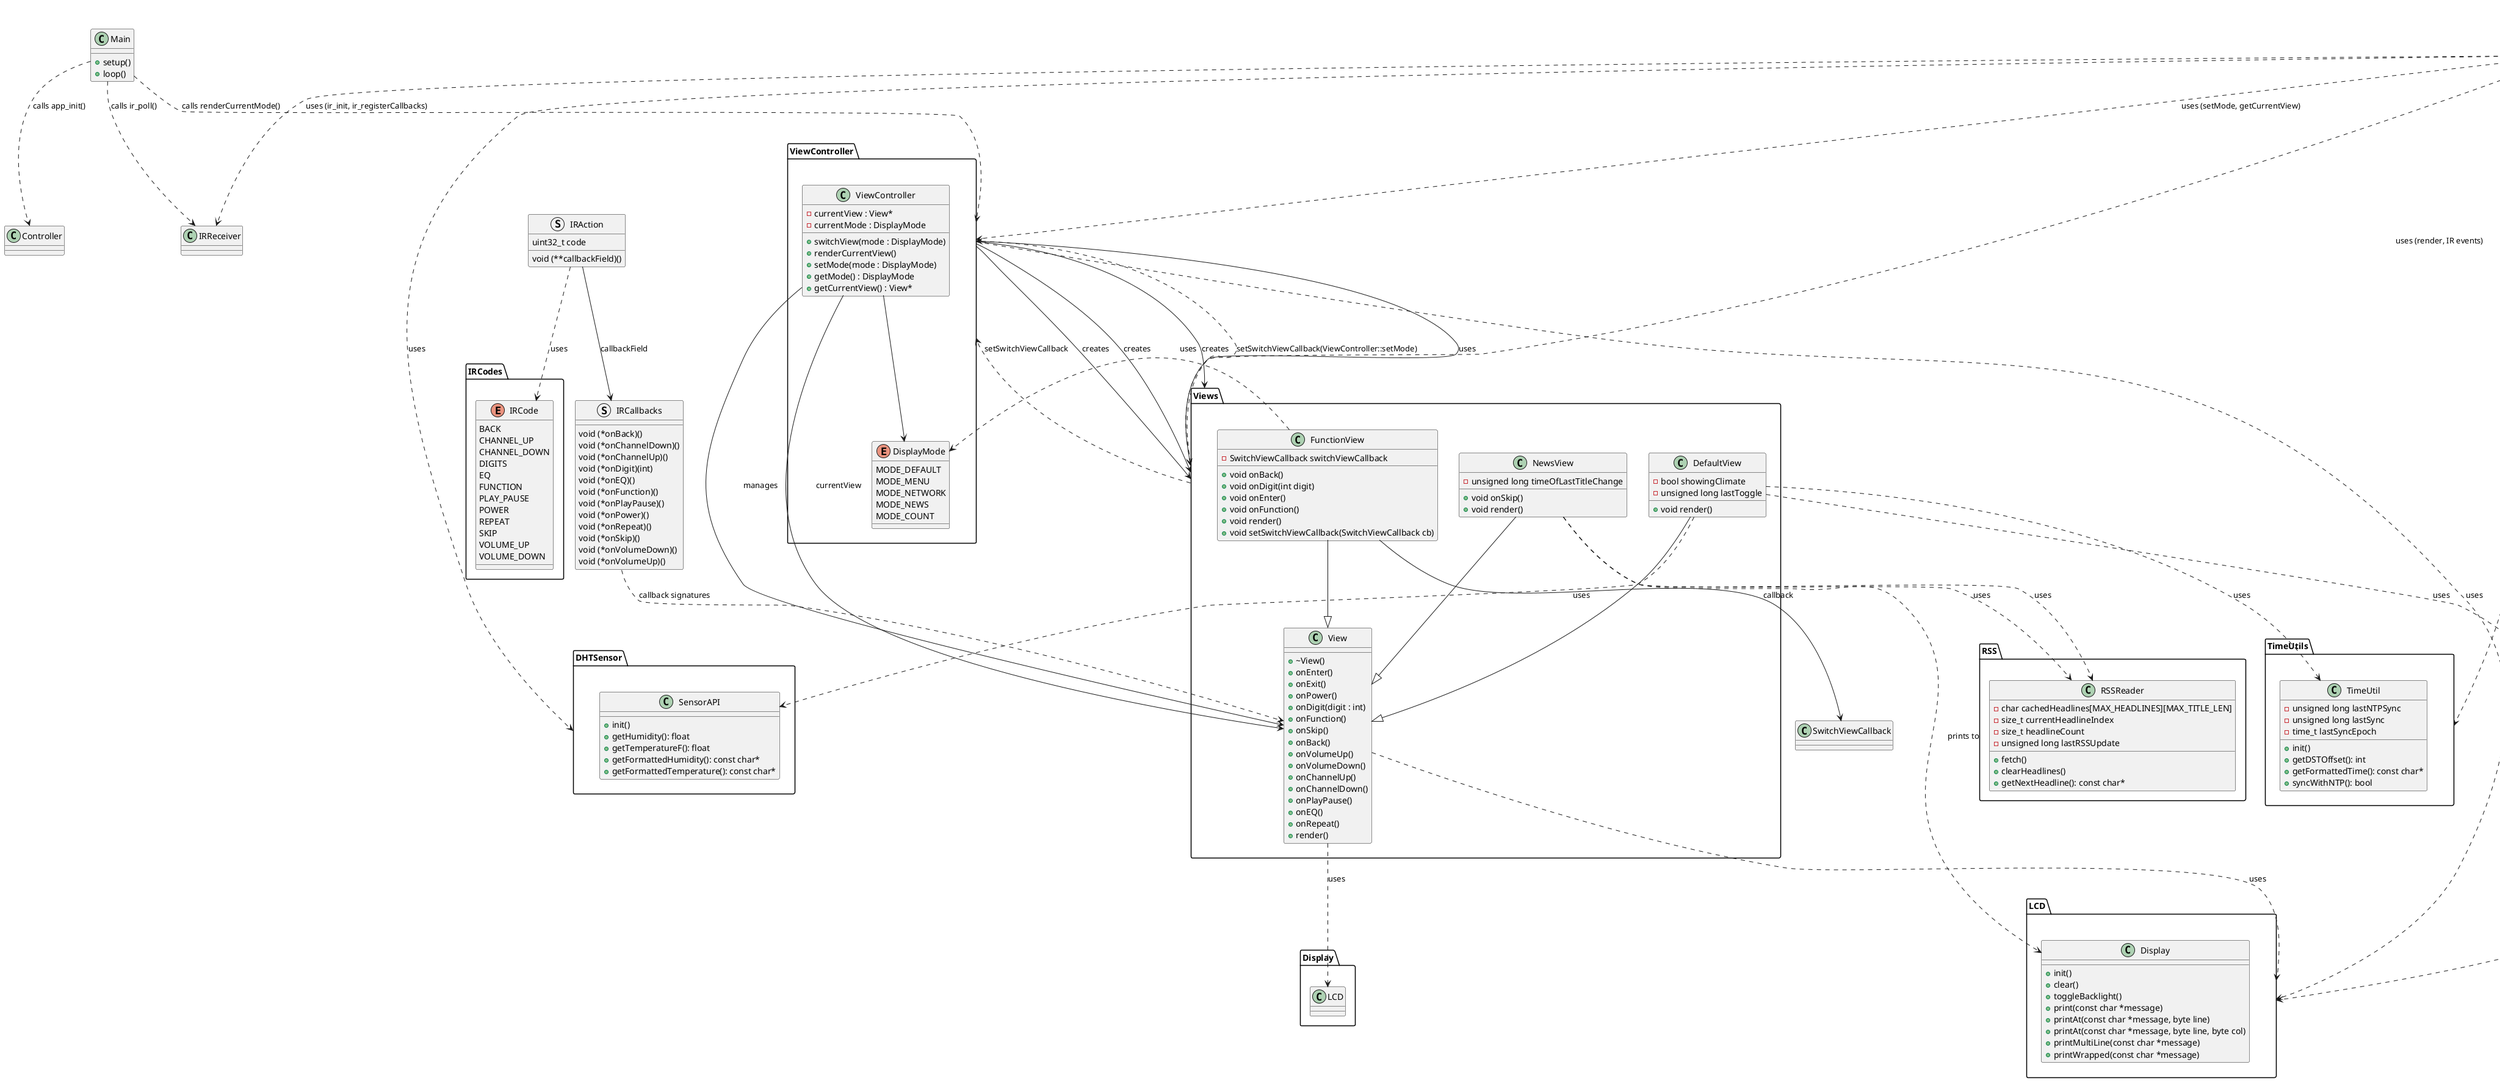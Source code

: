 @startuml



' ==========================
' ENUMS
' ==========================
package ViewController {
    enum DisplayMode {
        MODE_DEFAULT
        MODE_MENU
        MODE_NETWORK
        MODE_NEWS
        MODE_COUNT
    }
}

' ==========================
' STRUCTS
' ==========================
struct IRAction {
    uint32_t code
    void (**callbackField)()
}

struct IRCallbacks {
    void (*onBack)()
    void (*onChannelDown)()
    void (*onChannelUp)()
    void (*onDigit)(int)
    void (*onEQ)()
    void (*onFunction)()
    void (*onPlayPause)()
    void (*onPower)()
    void (*onRepeat)()
    void (*onSkip)()
    void (*onVolumeDown)()
    void (*onVolumeUp)()
}

' ==========================
' BASE UI VIEWS
' ==========================
package Views {
    class View {
        +~View()
        +onEnter()
        +onExit()
        +onPower()
        +onDigit(digit : int)
        +onFunction()
        +onSkip()
        +onBack()
        +onVolumeUp()
        +onVolumeDown()
        +onChannelUp()
        +onChannelDown()
        +onPlayPause()
        +onEQ()
        +onRepeat()
        +render()
    }








    class DefaultView {
        -bool showingClimate
        -unsigned long lastToggle
        +void render()
    }

    class FunctionView {
        -SwitchViewCallback switchViewCallback
        +void onBack()
        +void onDigit(int digit)
        +void onEnter()
        +void onFunction()
        +void render()
        +void setSwitchViewCallback(SwitchViewCallback cb)
    }

    class NewsView {
        -unsigned long timeOfLastTitleChange
        +void onSkip()
        +void render()
    }

    DefaultView --|> View
    FunctionView --|> View
    NewsView --|> View
}


' ==========================
' VIEW CONTROLLER
' ==========================
package ViewController {
    class ViewController {
        - currentView : View*
        - currentMode : DisplayMode
        + switchView(mode : DisplayMode)
        + renderCurrentView()
        + setMode(mode : DisplayMode)
        + getMode() : DisplayMode
        + getCurrentView() : View*
    }

    ViewController --> Views.View : manages
}

' ==========================
' IRCodes ENUM
' ==========================
package IRCodes {
    enum IRCode {
        BACK
        CHANNEL_UP
        CHANNEL_DOWN
        DIGITS
        EQ
        FUNCTION
        PLAY_PAUSE
        POWER
        REPEAT
            SKIP
            VOLUME_UP
            VOLUME_DOWN
        }
    }

    ' ==========================
    ' RSS READER
    ' ==========================
    package RSS {
        class RSSReader {
            - char cachedHeadlines[MAX_HEADLINES][MAX_TITLE_LEN]
            - size_t currentHeadlineIndex
            - size_t headlineCount
            - unsigned long lastRSSUpdate
            + fetch()
            + clearHeadlines()
            + getNextHeadline(): const char*
        }
    }

    ' ==========================
    ' WEATHER MODULE
    ' ==========================
    package Weather {
        class WeatherAPI {
            - String cachedDesc
            - String cachedTemp
            - String cachedLocation
            - unsigned long lastWeatherFetchMillis
            - static String weatherSummary
            + init()
            + fetch(): bool
            + getDescription(): const char*
            + getTemperature(): const char*
            + getLocation(): const char*
            + getSummary(): const char*
        }
    }

    ' ==========================
    ' TIME UTILITIES
    ' ==========================
    package TimeUtils {
        class TimeUtil {
            - unsigned long lastNTPSync
            - unsigned long lastSync
            - time_t lastSyncEpoch
            + init()
            + getDSTOffset(): int
            + getFormattedTime(): const char*
            + syncWithNTP(): bool
        }
    }

    ' ==========================
    ' DHT SENSOR
    ' ==========================
    package DHTSensor {
        class SensorAPI {
            + init()
            + getHumidity(): float
            + getTemperatureF(): float
            + getFormattedHumidity(): const char*
            + getFormattedTemperature(): const char*
        }
    }

    ' ==========================
    ' LCD DISPLAY
    ' ==========================
    package LCD {
        class Display {
            + init()
            + clear()
            + toggleBacklight()
            + print(const char *message)
            + printAt(const char *message, byte line)
            + printAt(const char *message, byte line, byte col)
            + printMultiLine(const char *message)
            + printWrapped(const char *message)
        }
    }

    ' ==========================
    ' WIFI UTILITIES
    ' ==========================
    package WiFiUtils {
        class WiFiInfo {
            - static const char *ssid
            - static const char *password
            + getprint_wifi_ssid(): const char*
            + getprint_wifi_password(): const char*
            + getprint_wifi_ip(): const char*
            + getprint_wifi_gateway(): const char*
            + getprint_wifi_dns(): const char*
            + getprint_wifi_subnet(): const char*
            + wifi_connect(void (*statusCallback)(const char *))
            + wifi_isConnected(): bool
        }
    }

    ' Main application functions and dependencies
    class Main {
        +setup()
        +loop()
    }

    controller.cpp ..> Views::View : uses (render, IR events)
    controller.cpp ..> LCD : uses
    controller.cpp ..> DHTSensor : uses
    controller.cpp ..> Weather : uses
    controller.cpp ..> TimeUtils : uses
    controller.cpp ..> WiFiUtils : uses
    controller.cpp ..> ViewController : uses (setMode, getCurrentView)
    controller.cpp ..> IRReceiver : uses (ir_init, ir_registerCallbacks)

    Views::FunctionView ..> ViewController : setSwitchViewCallback

    Main ..> Controller : calls app_init()
    Main ..> IRReceiver : calls ir_poll()
    Main ..> ViewController : calls renderCurrentMode()

    Views.View ..> LCD : uses
    Views.View ..> Display.LCD : uses

    ' Associations / Dependencies
    ViewController.ViewController --> Views.View : currentView
    ViewController.ViewController --> ViewController.DisplayMode

    Views.FunctionView ..> ViewController.DisplayMode : uses
    Views.FunctionView --> SwitchViewCallback : callback

    IRAction ..> IRCodes.IRCode : uses
    IRAction --> IRCallbacks : callbackField

    IRCallbacks ..> Views.View : callback signatures

    Views.DefaultView ..> DHTSensor.SensorAPI : uses
    Views.DefaultView ..> Weather.WeatherAPI : uses
    Views.DefaultView ..> TimeUtils.TimeUtil : uses

    Views.NewsView ..> RSS.RSSReader : uses
    Views.NewsView ..> LCD.Display : prints to

    Views.NewsView ..> RSS.RSSReader : uses

    WiFiUtils.WiFiInfo --> secrets.h : SSID, PASS macros

    ViewController::ViewController --> Views::View : uses
    ViewController::ViewController --> Views::DefaultView : creates
    ViewController::ViewController --> Views::NewsView : creates
    ViewController::ViewController --> Views::FunctionView : creates
    Views::FunctionView ..> ViewController::ViewController : setSwitchViewCallback(ViewController::setMode)
    ViewController::ViewController ..> LCD : uses

    @enduml
